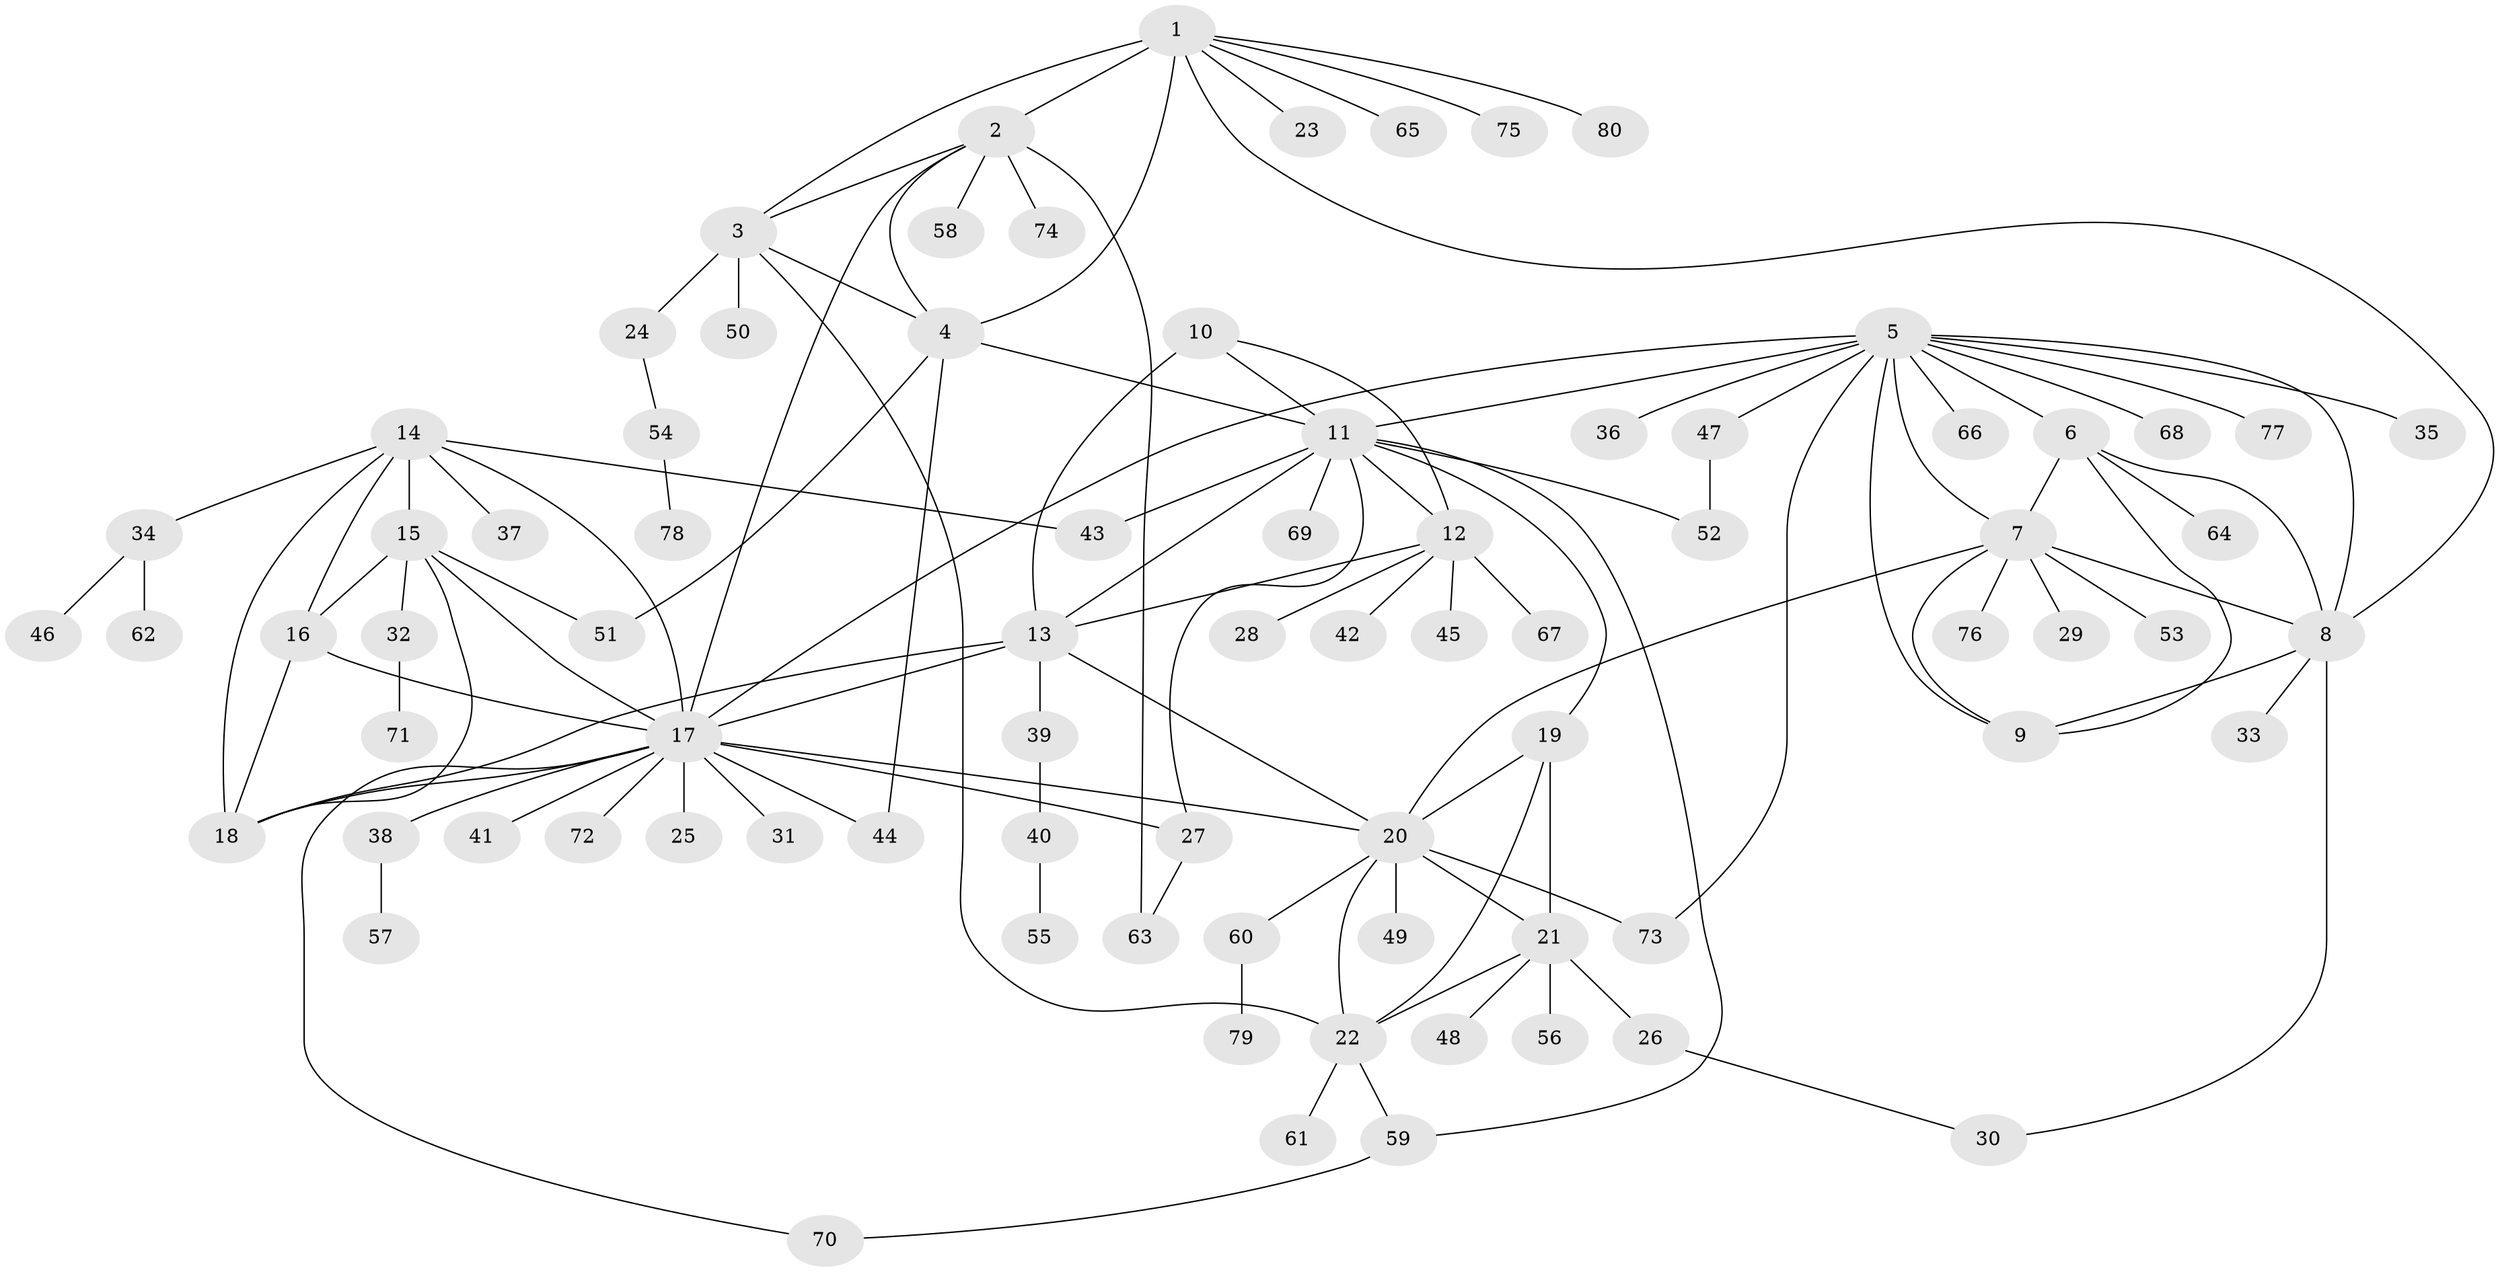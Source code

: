 // original degree distribution, {4: 0.02631578947368421, 9: 0.03508771929824561, 8: 0.05263157894736842, 14: 0.008771929824561403, 7: 0.017543859649122806, 5: 0.03508771929824561, 10: 0.008771929824561403, 13: 0.008771929824561403, 6: 0.017543859649122806, 17: 0.008771929824561403, 11: 0.008771929824561403, 1: 0.5701754385964912, 2: 0.16666666666666666, 3: 0.03508771929824561}
// Generated by graph-tools (version 1.1) at 2025/52/03/04/25 22:52:47]
// undirected, 80 vertices, 118 edges
graph export_dot {
  node [color=gray90,style=filled];
  1;
  2;
  3;
  4;
  5;
  6;
  7;
  8;
  9;
  10;
  11;
  12;
  13;
  14;
  15;
  16;
  17;
  18;
  19;
  20;
  21;
  22;
  23;
  24;
  25;
  26;
  27;
  28;
  29;
  30;
  31;
  32;
  33;
  34;
  35;
  36;
  37;
  38;
  39;
  40;
  41;
  42;
  43;
  44;
  45;
  46;
  47;
  48;
  49;
  50;
  51;
  52;
  53;
  54;
  55;
  56;
  57;
  58;
  59;
  60;
  61;
  62;
  63;
  64;
  65;
  66;
  67;
  68;
  69;
  70;
  71;
  72;
  73;
  74;
  75;
  76;
  77;
  78;
  79;
  80;
  1 -- 2 [weight=2.0];
  1 -- 3 [weight=2.0];
  1 -- 4 [weight=2.0];
  1 -- 8 [weight=1.0];
  1 -- 23 [weight=1.0];
  1 -- 65 [weight=1.0];
  1 -- 75 [weight=1.0];
  1 -- 80 [weight=1.0];
  2 -- 3 [weight=1.0];
  2 -- 4 [weight=1.0];
  2 -- 17 [weight=1.0];
  2 -- 58 [weight=1.0];
  2 -- 63 [weight=1.0];
  2 -- 74 [weight=1.0];
  3 -- 4 [weight=1.0];
  3 -- 22 [weight=1.0];
  3 -- 24 [weight=1.0];
  3 -- 50 [weight=1.0];
  4 -- 11 [weight=1.0];
  4 -- 44 [weight=1.0];
  4 -- 51 [weight=1.0];
  5 -- 6 [weight=1.0];
  5 -- 7 [weight=1.0];
  5 -- 8 [weight=1.0];
  5 -- 9 [weight=1.0];
  5 -- 11 [weight=1.0];
  5 -- 17 [weight=1.0];
  5 -- 35 [weight=1.0];
  5 -- 36 [weight=1.0];
  5 -- 47 [weight=1.0];
  5 -- 66 [weight=1.0];
  5 -- 68 [weight=1.0];
  5 -- 73 [weight=1.0];
  5 -- 77 [weight=1.0];
  6 -- 7 [weight=1.0];
  6 -- 8 [weight=1.0];
  6 -- 9 [weight=1.0];
  6 -- 64 [weight=2.0];
  7 -- 8 [weight=1.0];
  7 -- 9 [weight=1.0];
  7 -- 20 [weight=1.0];
  7 -- 29 [weight=1.0];
  7 -- 53 [weight=1.0];
  7 -- 76 [weight=1.0];
  8 -- 9 [weight=1.0];
  8 -- 30 [weight=1.0];
  8 -- 33 [weight=1.0];
  10 -- 11 [weight=1.0];
  10 -- 12 [weight=1.0];
  10 -- 13 [weight=7.0];
  11 -- 12 [weight=1.0];
  11 -- 13 [weight=2.0];
  11 -- 19 [weight=1.0];
  11 -- 27 [weight=1.0];
  11 -- 43 [weight=1.0];
  11 -- 52 [weight=1.0];
  11 -- 59 [weight=1.0];
  11 -- 69 [weight=1.0];
  12 -- 13 [weight=2.0];
  12 -- 28 [weight=1.0];
  12 -- 42 [weight=1.0];
  12 -- 45 [weight=1.0];
  12 -- 67 [weight=1.0];
  13 -- 17 [weight=1.0];
  13 -- 18 [weight=1.0];
  13 -- 20 [weight=1.0];
  13 -- 39 [weight=1.0];
  14 -- 15 [weight=1.0];
  14 -- 16 [weight=1.0];
  14 -- 17 [weight=1.0];
  14 -- 18 [weight=1.0];
  14 -- 34 [weight=1.0];
  14 -- 37 [weight=1.0];
  14 -- 43 [weight=1.0];
  15 -- 16 [weight=1.0];
  15 -- 17 [weight=1.0];
  15 -- 18 [weight=1.0];
  15 -- 32 [weight=1.0];
  15 -- 51 [weight=1.0];
  16 -- 17 [weight=1.0];
  16 -- 18 [weight=1.0];
  17 -- 18 [weight=1.0];
  17 -- 20 [weight=1.0];
  17 -- 25 [weight=1.0];
  17 -- 27 [weight=1.0];
  17 -- 31 [weight=1.0];
  17 -- 38 [weight=1.0];
  17 -- 41 [weight=1.0];
  17 -- 44 [weight=1.0];
  17 -- 70 [weight=1.0];
  17 -- 72 [weight=1.0];
  19 -- 20 [weight=2.0];
  19 -- 21 [weight=2.0];
  19 -- 22 [weight=2.0];
  20 -- 21 [weight=1.0];
  20 -- 22 [weight=1.0];
  20 -- 49 [weight=1.0];
  20 -- 60 [weight=1.0];
  20 -- 73 [weight=1.0];
  21 -- 22 [weight=1.0];
  21 -- 26 [weight=1.0];
  21 -- 48 [weight=1.0];
  21 -- 56 [weight=1.0];
  22 -- 59 [weight=1.0];
  22 -- 61 [weight=1.0];
  24 -- 54 [weight=1.0];
  26 -- 30 [weight=1.0];
  27 -- 63 [weight=1.0];
  32 -- 71 [weight=1.0];
  34 -- 46 [weight=1.0];
  34 -- 62 [weight=1.0];
  38 -- 57 [weight=1.0];
  39 -- 40 [weight=1.0];
  40 -- 55 [weight=1.0];
  47 -- 52 [weight=1.0];
  54 -- 78 [weight=1.0];
  59 -- 70 [weight=1.0];
  60 -- 79 [weight=1.0];
}
